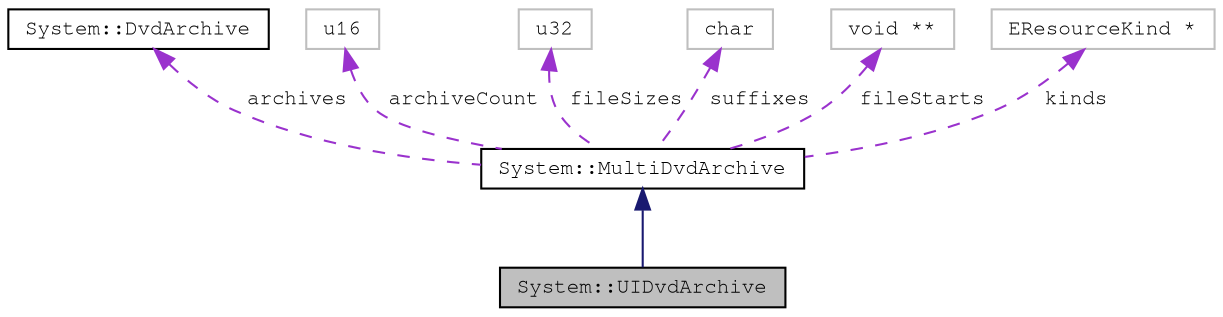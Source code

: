 digraph "System::UIDvdArchive"
{
 // LATEX_PDF_SIZE
  edge [fontname="FreeMono",fontsize="10",labelfontname="FreeMono",labelfontsize="10"];
  node [fontname="FreeMono",fontsize="10",shape=record];
  Node1 [label="System::UIDvdArchive",height=0.2,width=0.4,color="black", fillcolor="grey75", style="filled", fontcolor="black",tooltip=" "];
  Node2 -> Node1 [dir="back",color="midnightblue",fontsize="10",style="solid",fontname="FreeMono"];
  Node2 [label="System::MultiDvdArchive",height=0.2,width=0.4,color="black", fillcolor="white", style="filled",URL="$class_system_1_1_multi_dvd_archive.html",tooltip=" "];
  Node3 -> Node2 [dir="back",color="darkorchid3",fontsize="10",style="dashed",label=" archives" ,fontname="FreeMono"];
  Node3 [label="System::DvdArchive",height=0.2,width=0.4,color="black", fillcolor="white", style="filled",URL="$class_system_1_1_dvd_archive.html",tooltip=" "];
  Node4 -> Node2 [dir="back",color="darkorchid3",fontsize="10",style="dashed",label=" archiveCount" ,fontname="FreeMono"];
  Node4 [label="u16",height=0.2,width=0.4,color="grey75", fillcolor="white", style="filled",tooltip=" "];
  Node5 -> Node2 [dir="back",color="darkorchid3",fontsize="10",style="dashed",label=" fileSizes" ,fontname="FreeMono"];
  Node5 [label="u32",height=0.2,width=0.4,color="grey75", fillcolor="white", style="filled",tooltip=" "];
  Node6 -> Node2 [dir="back",color="darkorchid3",fontsize="10",style="dashed",label=" suffixes" ,fontname="FreeMono"];
  Node6 [label="char",height=0.2,width=0.4,color="grey75", fillcolor="white", style="filled",tooltip=" "];
  Node7 -> Node2 [dir="back",color="darkorchid3",fontsize="10",style="dashed",label=" fileStarts" ,fontname="FreeMono"];
  Node7 [label="void **",height=0.2,width=0.4,color="grey75", fillcolor="white", style="filled",tooltip=" "];
  Node8 -> Node2 [dir="back",color="darkorchid3",fontsize="10",style="dashed",label=" kinds" ,fontname="FreeMono"];
  Node8 [label="EResourceKind *",height=0.2,width=0.4,color="grey75", fillcolor="white", style="filled",tooltip=" "];
}
